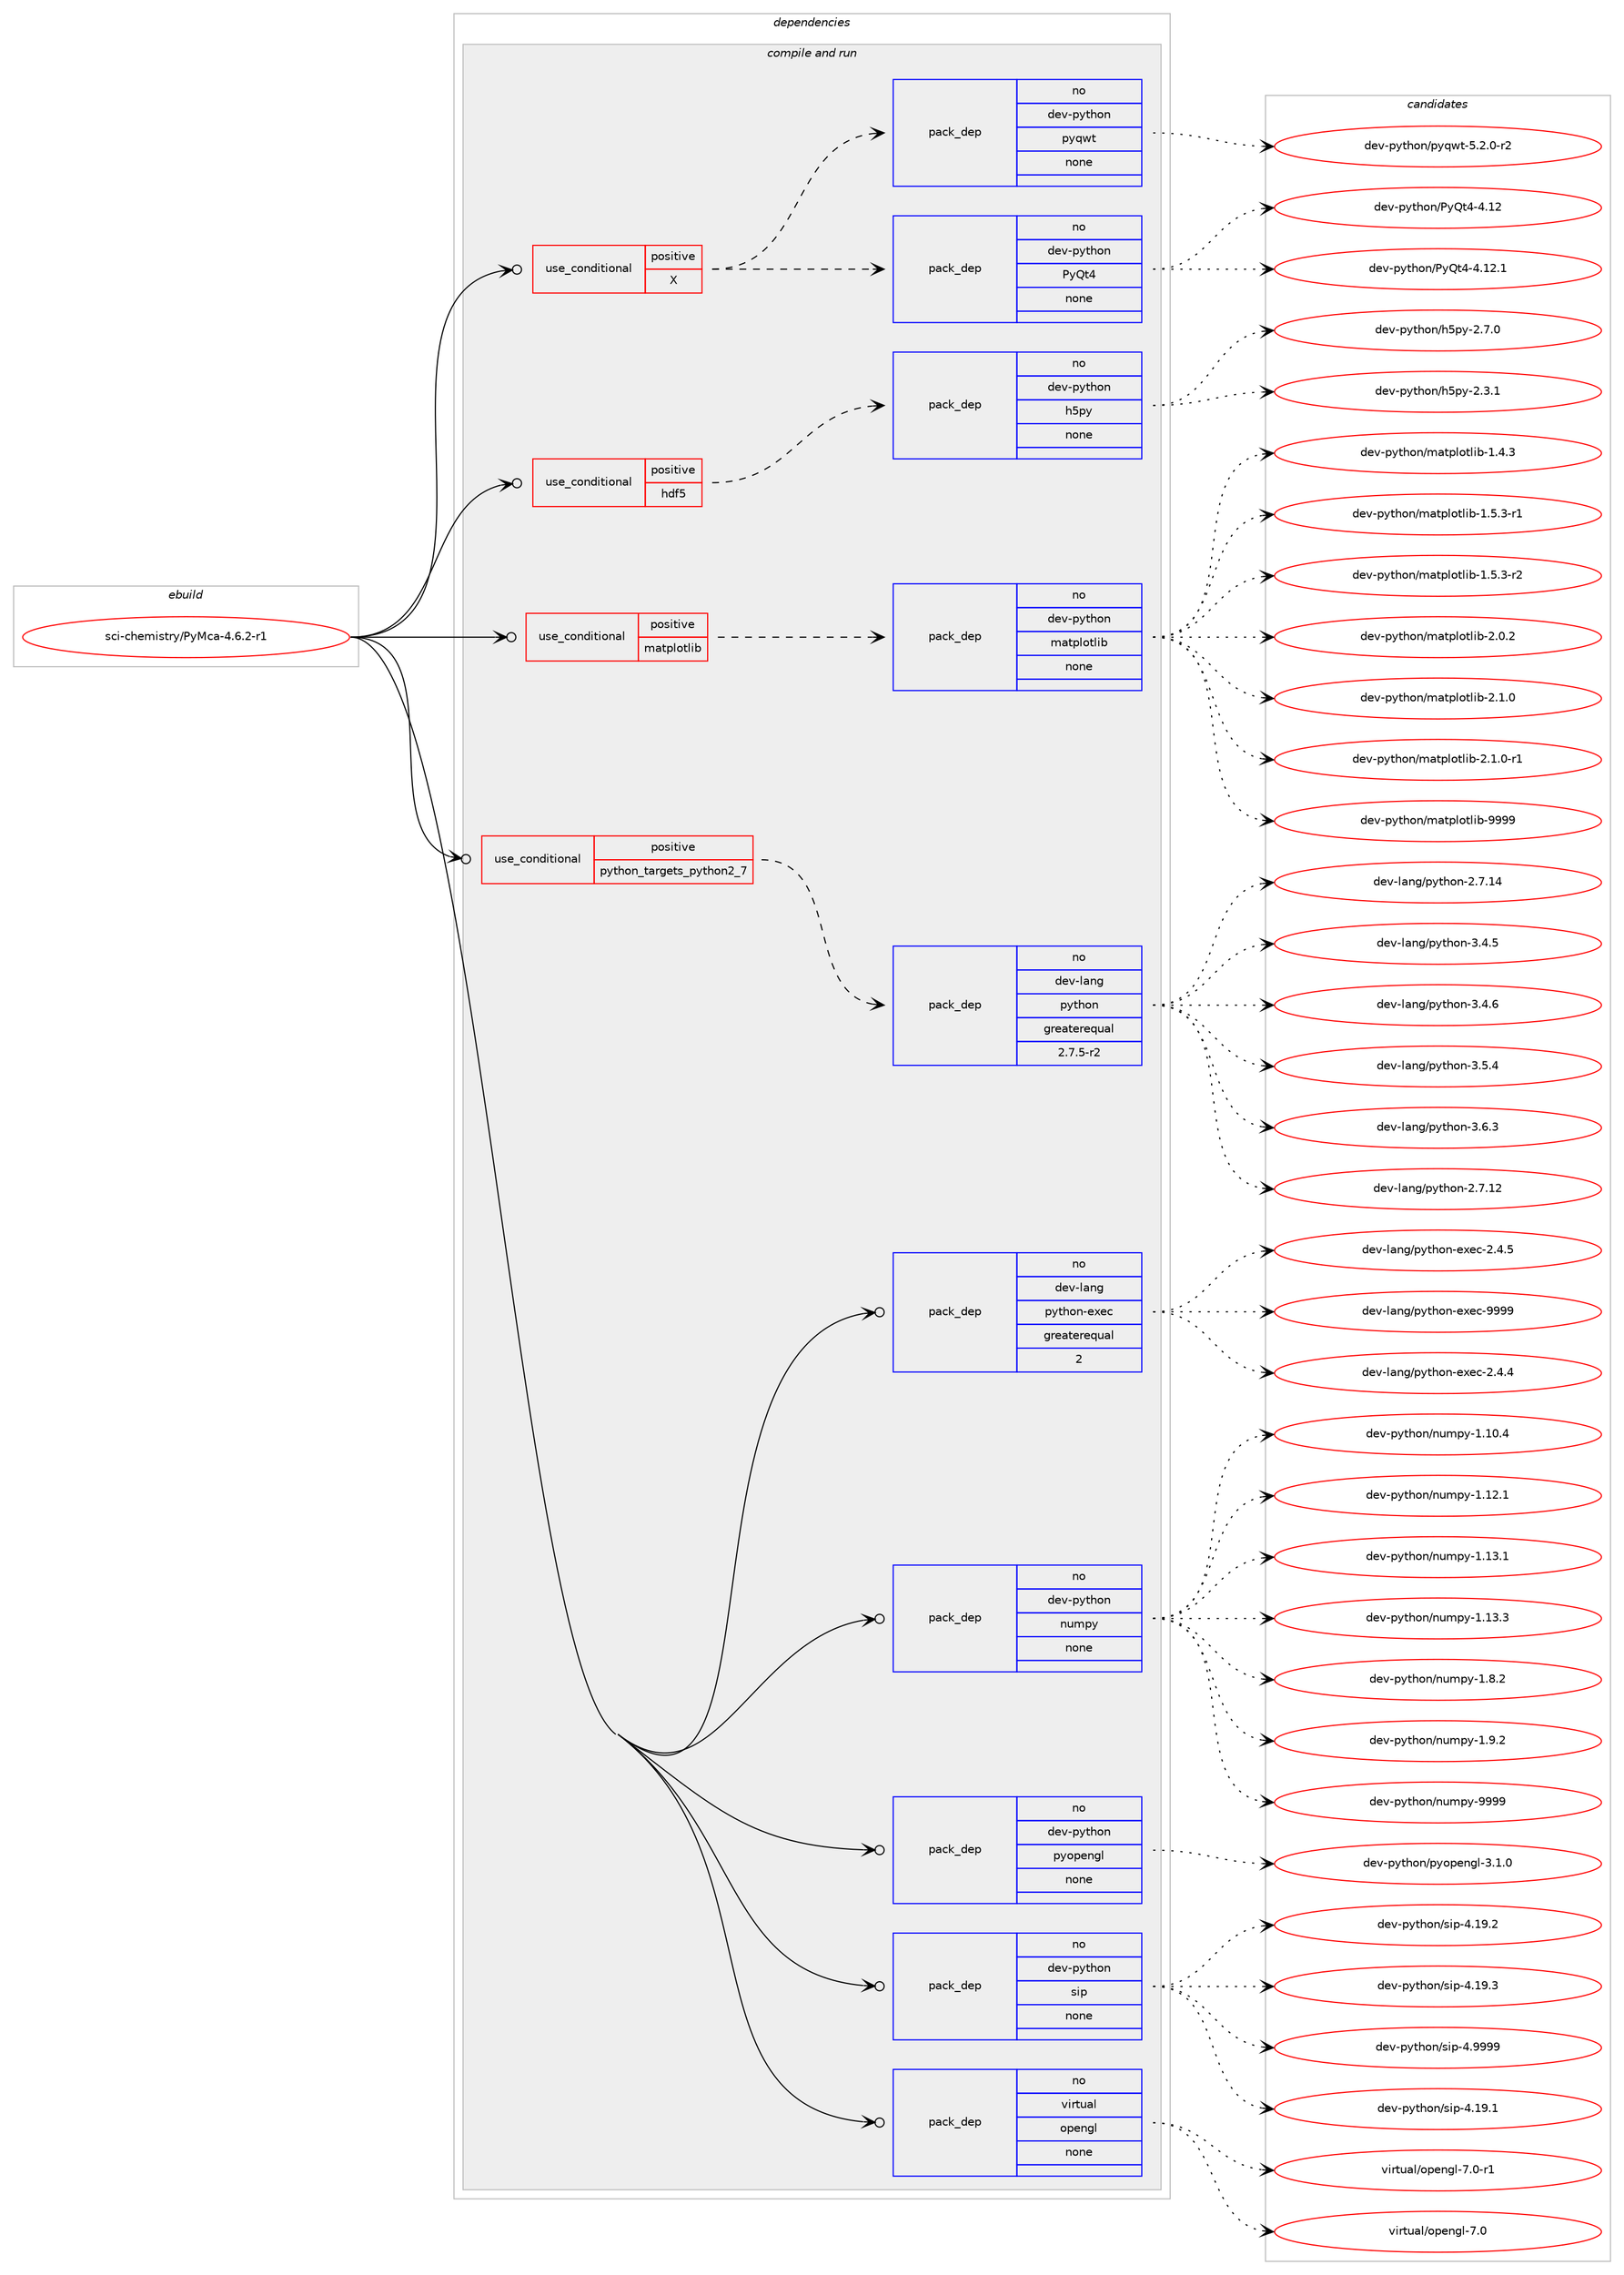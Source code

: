 digraph prolog {

# *************
# Graph options
# *************

newrank=true;
concentrate=true;
compound=true;
graph [rankdir=LR,fontname=Helvetica,fontsize=10,ranksep=1.5];#, ranksep=2.5, nodesep=0.2];
edge  [arrowhead=vee];
node  [fontname=Helvetica,fontsize=10];

# **********
# The ebuild
# **********

subgraph cluster_leftcol {
color=gray;
rank=same;
label=<<i>ebuild</i>>;
id [label="sci-chemistry/PyMca-4.6.2-r1", color=red, width=4, href="../sci-chemistry/PyMca-4.6.2-r1.svg"];
}

# ****************
# The dependencies
# ****************

subgraph cluster_midcol {
color=gray;
label=<<i>dependencies</i>>;
subgraph cluster_compile {
fillcolor="#eeeeee";
style=filled;
label=<<i>compile</i>>;
}
subgraph cluster_compileandrun {
fillcolor="#eeeeee";
style=filled;
label=<<i>compile and run</i>>;
subgraph cond109486 {
dependency445680 [label=<<TABLE BORDER="0" CELLBORDER="1" CELLSPACING="0" CELLPADDING="4"><TR><TD ROWSPAN="3" CELLPADDING="10">use_conditional</TD></TR><TR><TD>positive</TD></TR><TR><TD>X</TD></TR></TABLE>>, shape=none, color=red];
subgraph pack328446 {
dependency445681 [label=<<TABLE BORDER="0" CELLBORDER="1" CELLSPACING="0" CELLPADDING="4" WIDTH="220"><TR><TD ROWSPAN="6" CELLPADDING="30">pack_dep</TD></TR><TR><TD WIDTH="110">no</TD></TR><TR><TD>dev-python</TD></TR><TR><TD>PyQt4</TD></TR><TR><TD>none</TD></TR><TR><TD></TD></TR></TABLE>>, shape=none, color=blue];
}
dependency445680:e -> dependency445681:w [weight=20,style="dashed",arrowhead="vee"];
subgraph pack328447 {
dependency445682 [label=<<TABLE BORDER="0" CELLBORDER="1" CELLSPACING="0" CELLPADDING="4" WIDTH="220"><TR><TD ROWSPAN="6" CELLPADDING="30">pack_dep</TD></TR><TR><TD WIDTH="110">no</TD></TR><TR><TD>dev-python</TD></TR><TR><TD>pyqwt</TD></TR><TR><TD>none</TD></TR><TR><TD></TD></TR></TABLE>>, shape=none, color=blue];
}
dependency445680:e -> dependency445682:w [weight=20,style="dashed",arrowhead="vee"];
}
id:e -> dependency445680:w [weight=20,style="solid",arrowhead="odotvee"];
subgraph cond109487 {
dependency445683 [label=<<TABLE BORDER="0" CELLBORDER="1" CELLSPACING="0" CELLPADDING="4"><TR><TD ROWSPAN="3" CELLPADDING="10">use_conditional</TD></TR><TR><TD>positive</TD></TR><TR><TD>hdf5</TD></TR></TABLE>>, shape=none, color=red];
subgraph pack328448 {
dependency445684 [label=<<TABLE BORDER="0" CELLBORDER="1" CELLSPACING="0" CELLPADDING="4" WIDTH="220"><TR><TD ROWSPAN="6" CELLPADDING="30">pack_dep</TD></TR><TR><TD WIDTH="110">no</TD></TR><TR><TD>dev-python</TD></TR><TR><TD>h5py</TD></TR><TR><TD>none</TD></TR><TR><TD></TD></TR></TABLE>>, shape=none, color=blue];
}
dependency445683:e -> dependency445684:w [weight=20,style="dashed",arrowhead="vee"];
}
id:e -> dependency445683:w [weight=20,style="solid",arrowhead="odotvee"];
subgraph cond109488 {
dependency445685 [label=<<TABLE BORDER="0" CELLBORDER="1" CELLSPACING="0" CELLPADDING="4"><TR><TD ROWSPAN="3" CELLPADDING="10">use_conditional</TD></TR><TR><TD>positive</TD></TR><TR><TD>matplotlib</TD></TR></TABLE>>, shape=none, color=red];
subgraph pack328449 {
dependency445686 [label=<<TABLE BORDER="0" CELLBORDER="1" CELLSPACING="0" CELLPADDING="4" WIDTH="220"><TR><TD ROWSPAN="6" CELLPADDING="30">pack_dep</TD></TR><TR><TD WIDTH="110">no</TD></TR><TR><TD>dev-python</TD></TR><TR><TD>matplotlib</TD></TR><TR><TD>none</TD></TR><TR><TD></TD></TR></TABLE>>, shape=none, color=blue];
}
dependency445685:e -> dependency445686:w [weight=20,style="dashed",arrowhead="vee"];
}
id:e -> dependency445685:w [weight=20,style="solid",arrowhead="odotvee"];
subgraph cond109489 {
dependency445687 [label=<<TABLE BORDER="0" CELLBORDER="1" CELLSPACING="0" CELLPADDING="4"><TR><TD ROWSPAN="3" CELLPADDING="10">use_conditional</TD></TR><TR><TD>positive</TD></TR><TR><TD>python_targets_python2_7</TD></TR></TABLE>>, shape=none, color=red];
subgraph pack328450 {
dependency445688 [label=<<TABLE BORDER="0" CELLBORDER="1" CELLSPACING="0" CELLPADDING="4" WIDTH="220"><TR><TD ROWSPAN="6" CELLPADDING="30">pack_dep</TD></TR><TR><TD WIDTH="110">no</TD></TR><TR><TD>dev-lang</TD></TR><TR><TD>python</TD></TR><TR><TD>greaterequal</TD></TR><TR><TD>2.7.5-r2</TD></TR></TABLE>>, shape=none, color=blue];
}
dependency445687:e -> dependency445688:w [weight=20,style="dashed",arrowhead="vee"];
}
id:e -> dependency445687:w [weight=20,style="solid",arrowhead="odotvee"];
subgraph pack328451 {
dependency445689 [label=<<TABLE BORDER="0" CELLBORDER="1" CELLSPACING="0" CELLPADDING="4" WIDTH="220"><TR><TD ROWSPAN="6" CELLPADDING="30">pack_dep</TD></TR><TR><TD WIDTH="110">no</TD></TR><TR><TD>dev-lang</TD></TR><TR><TD>python-exec</TD></TR><TR><TD>greaterequal</TD></TR><TR><TD>2</TD></TR></TABLE>>, shape=none, color=blue];
}
id:e -> dependency445689:w [weight=20,style="solid",arrowhead="odotvee"];
subgraph pack328452 {
dependency445690 [label=<<TABLE BORDER="0" CELLBORDER="1" CELLSPACING="0" CELLPADDING="4" WIDTH="220"><TR><TD ROWSPAN="6" CELLPADDING="30">pack_dep</TD></TR><TR><TD WIDTH="110">no</TD></TR><TR><TD>dev-python</TD></TR><TR><TD>numpy</TD></TR><TR><TD>none</TD></TR><TR><TD></TD></TR></TABLE>>, shape=none, color=blue];
}
id:e -> dependency445690:w [weight=20,style="solid",arrowhead="odotvee"];
subgraph pack328453 {
dependency445691 [label=<<TABLE BORDER="0" CELLBORDER="1" CELLSPACING="0" CELLPADDING="4" WIDTH="220"><TR><TD ROWSPAN="6" CELLPADDING="30">pack_dep</TD></TR><TR><TD WIDTH="110">no</TD></TR><TR><TD>dev-python</TD></TR><TR><TD>pyopengl</TD></TR><TR><TD>none</TD></TR><TR><TD></TD></TR></TABLE>>, shape=none, color=blue];
}
id:e -> dependency445691:w [weight=20,style="solid",arrowhead="odotvee"];
subgraph pack328454 {
dependency445692 [label=<<TABLE BORDER="0" CELLBORDER="1" CELLSPACING="0" CELLPADDING="4" WIDTH="220"><TR><TD ROWSPAN="6" CELLPADDING="30">pack_dep</TD></TR><TR><TD WIDTH="110">no</TD></TR><TR><TD>dev-python</TD></TR><TR><TD>sip</TD></TR><TR><TD>none</TD></TR><TR><TD></TD></TR></TABLE>>, shape=none, color=blue];
}
id:e -> dependency445692:w [weight=20,style="solid",arrowhead="odotvee"];
subgraph pack328455 {
dependency445693 [label=<<TABLE BORDER="0" CELLBORDER="1" CELLSPACING="0" CELLPADDING="4" WIDTH="220"><TR><TD ROWSPAN="6" CELLPADDING="30">pack_dep</TD></TR><TR><TD WIDTH="110">no</TD></TR><TR><TD>virtual</TD></TR><TR><TD>opengl</TD></TR><TR><TD>none</TD></TR><TR><TD></TD></TR></TABLE>>, shape=none, color=blue];
}
id:e -> dependency445693:w [weight=20,style="solid",arrowhead="odotvee"];
}
subgraph cluster_run {
fillcolor="#eeeeee";
style=filled;
label=<<i>run</i>>;
}
}

# **************
# The candidates
# **************

subgraph cluster_choices {
rank=same;
color=gray;
label=<<i>candidates</i>>;

subgraph choice328446 {
color=black;
nodesep=1;
choice10010111845112121116104111110478012181116524552464950 [label="dev-python/PyQt4-4.12", color=red, width=4,href="../dev-python/PyQt4-4.12.svg"];
choice100101118451121211161041111104780121811165245524649504649 [label="dev-python/PyQt4-4.12.1", color=red, width=4,href="../dev-python/PyQt4-4.12.1.svg"];
dependency445681:e -> choice10010111845112121116104111110478012181116524552464950:w [style=dotted,weight="100"];
dependency445681:e -> choice100101118451121211161041111104780121811165245524649504649:w [style=dotted,weight="100"];
}
subgraph choice328447 {
color=black;
nodesep=1;
choice10010111845112121116104111110471121211131191164553465046484511450 [label="dev-python/pyqwt-5.2.0-r2", color=red, width=4,href="../dev-python/pyqwt-5.2.0-r2.svg"];
dependency445682:e -> choice10010111845112121116104111110471121211131191164553465046484511450:w [style=dotted,weight="100"];
}
subgraph choice328448 {
color=black;
nodesep=1;
choice100101118451121211161041111104710453112121455046514649 [label="dev-python/h5py-2.3.1", color=red, width=4,href="../dev-python/h5py-2.3.1.svg"];
choice100101118451121211161041111104710453112121455046554648 [label="dev-python/h5py-2.7.0", color=red, width=4,href="../dev-python/h5py-2.7.0.svg"];
dependency445684:e -> choice100101118451121211161041111104710453112121455046514649:w [style=dotted,weight="100"];
dependency445684:e -> choice100101118451121211161041111104710453112121455046554648:w [style=dotted,weight="100"];
}
subgraph choice328449 {
color=black;
nodesep=1;
choice10010111845112121116104111110471099711611210811111610810598454946524651 [label="dev-python/matplotlib-1.4.3", color=red, width=4,href="../dev-python/matplotlib-1.4.3.svg"];
choice100101118451121211161041111104710997116112108111116108105984549465346514511449 [label="dev-python/matplotlib-1.5.3-r1", color=red, width=4,href="../dev-python/matplotlib-1.5.3-r1.svg"];
choice100101118451121211161041111104710997116112108111116108105984549465346514511450 [label="dev-python/matplotlib-1.5.3-r2", color=red, width=4,href="../dev-python/matplotlib-1.5.3-r2.svg"];
choice10010111845112121116104111110471099711611210811111610810598455046484650 [label="dev-python/matplotlib-2.0.2", color=red, width=4,href="../dev-python/matplotlib-2.0.2.svg"];
choice10010111845112121116104111110471099711611210811111610810598455046494648 [label="dev-python/matplotlib-2.1.0", color=red, width=4,href="../dev-python/matplotlib-2.1.0.svg"];
choice100101118451121211161041111104710997116112108111116108105984550464946484511449 [label="dev-python/matplotlib-2.1.0-r1", color=red, width=4,href="../dev-python/matplotlib-2.1.0-r1.svg"];
choice100101118451121211161041111104710997116112108111116108105984557575757 [label="dev-python/matplotlib-9999", color=red, width=4,href="../dev-python/matplotlib-9999.svg"];
dependency445686:e -> choice10010111845112121116104111110471099711611210811111610810598454946524651:w [style=dotted,weight="100"];
dependency445686:e -> choice100101118451121211161041111104710997116112108111116108105984549465346514511449:w [style=dotted,weight="100"];
dependency445686:e -> choice100101118451121211161041111104710997116112108111116108105984549465346514511450:w [style=dotted,weight="100"];
dependency445686:e -> choice10010111845112121116104111110471099711611210811111610810598455046484650:w [style=dotted,weight="100"];
dependency445686:e -> choice10010111845112121116104111110471099711611210811111610810598455046494648:w [style=dotted,weight="100"];
dependency445686:e -> choice100101118451121211161041111104710997116112108111116108105984550464946484511449:w [style=dotted,weight="100"];
dependency445686:e -> choice100101118451121211161041111104710997116112108111116108105984557575757:w [style=dotted,weight="100"];
}
subgraph choice328450 {
color=black;
nodesep=1;
choice10010111845108971101034711212111610411111045504655464950 [label="dev-lang/python-2.7.12", color=red, width=4,href="../dev-lang/python-2.7.12.svg"];
choice10010111845108971101034711212111610411111045504655464952 [label="dev-lang/python-2.7.14", color=red, width=4,href="../dev-lang/python-2.7.14.svg"];
choice100101118451089711010347112121116104111110455146524653 [label="dev-lang/python-3.4.5", color=red, width=4,href="../dev-lang/python-3.4.5.svg"];
choice100101118451089711010347112121116104111110455146524654 [label="dev-lang/python-3.4.6", color=red, width=4,href="../dev-lang/python-3.4.6.svg"];
choice100101118451089711010347112121116104111110455146534652 [label="dev-lang/python-3.5.4", color=red, width=4,href="../dev-lang/python-3.5.4.svg"];
choice100101118451089711010347112121116104111110455146544651 [label="dev-lang/python-3.6.3", color=red, width=4,href="../dev-lang/python-3.6.3.svg"];
dependency445688:e -> choice10010111845108971101034711212111610411111045504655464950:w [style=dotted,weight="100"];
dependency445688:e -> choice10010111845108971101034711212111610411111045504655464952:w [style=dotted,weight="100"];
dependency445688:e -> choice100101118451089711010347112121116104111110455146524653:w [style=dotted,weight="100"];
dependency445688:e -> choice100101118451089711010347112121116104111110455146524654:w [style=dotted,weight="100"];
dependency445688:e -> choice100101118451089711010347112121116104111110455146534652:w [style=dotted,weight="100"];
dependency445688:e -> choice100101118451089711010347112121116104111110455146544651:w [style=dotted,weight="100"];
}
subgraph choice328451 {
color=black;
nodesep=1;
choice1001011184510897110103471121211161041111104510112010199455046524652 [label="dev-lang/python-exec-2.4.4", color=red, width=4,href="../dev-lang/python-exec-2.4.4.svg"];
choice1001011184510897110103471121211161041111104510112010199455046524653 [label="dev-lang/python-exec-2.4.5", color=red, width=4,href="../dev-lang/python-exec-2.4.5.svg"];
choice10010111845108971101034711212111610411111045101120101994557575757 [label="dev-lang/python-exec-9999", color=red, width=4,href="../dev-lang/python-exec-9999.svg"];
dependency445689:e -> choice1001011184510897110103471121211161041111104510112010199455046524652:w [style=dotted,weight="100"];
dependency445689:e -> choice1001011184510897110103471121211161041111104510112010199455046524653:w [style=dotted,weight="100"];
dependency445689:e -> choice10010111845108971101034711212111610411111045101120101994557575757:w [style=dotted,weight="100"];
}
subgraph choice328452 {
color=black;
nodesep=1;
choice100101118451121211161041111104711011710911212145494649484652 [label="dev-python/numpy-1.10.4", color=red, width=4,href="../dev-python/numpy-1.10.4.svg"];
choice100101118451121211161041111104711011710911212145494649504649 [label="dev-python/numpy-1.12.1", color=red, width=4,href="../dev-python/numpy-1.12.1.svg"];
choice100101118451121211161041111104711011710911212145494649514649 [label="dev-python/numpy-1.13.1", color=red, width=4,href="../dev-python/numpy-1.13.1.svg"];
choice100101118451121211161041111104711011710911212145494649514651 [label="dev-python/numpy-1.13.3", color=red, width=4,href="../dev-python/numpy-1.13.3.svg"];
choice1001011184511212111610411111047110117109112121454946564650 [label="dev-python/numpy-1.8.2", color=red, width=4,href="../dev-python/numpy-1.8.2.svg"];
choice1001011184511212111610411111047110117109112121454946574650 [label="dev-python/numpy-1.9.2", color=red, width=4,href="../dev-python/numpy-1.9.2.svg"];
choice10010111845112121116104111110471101171091121214557575757 [label="dev-python/numpy-9999", color=red, width=4,href="../dev-python/numpy-9999.svg"];
dependency445690:e -> choice100101118451121211161041111104711011710911212145494649484652:w [style=dotted,weight="100"];
dependency445690:e -> choice100101118451121211161041111104711011710911212145494649504649:w [style=dotted,weight="100"];
dependency445690:e -> choice100101118451121211161041111104711011710911212145494649514649:w [style=dotted,weight="100"];
dependency445690:e -> choice100101118451121211161041111104711011710911212145494649514651:w [style=dotted,weight="100"];
dependency445690:e -> choice1001011184511212111610411111047110117109112121454946564650:w [style=dotted,weight="100"];
dependency445690:e -> choice1001011184511212111610411111047110117109112121454946574650:w [style=dotted,weight="100"];
dependency445690:e -> choice10010111845112121116104111110471101171091121214557575757:w [style=dotted,weight="100"];
}
subgraph choice328453 {
color=black;
nodesep=1;
choice1001011184511212111610411111047112121111112101110103108455146494648 [label="dev-python/pyopengl-3.1.0", color=red, width=4,href="../dev-python/pyopengl-3.1.0.svg"];
dependency445691:e -> choice1001011184511212111610411111047112121111112101110103108455146494648:w [style=dotted,weight="100"];
}
subgraph choice328454 {
color=black;
nodesep=1;
choice100101118451121211161041111104711510511245524649574649 [label="dev-python/sip-4.19.1", color=red, width=4,href="../dev-python/sip-4.19.1.svg"];
choice100101118451121211161041111104711510511245524649574650 [label="dev-python/sip-4.19.2", color=red, width=4,href="../dev-python/sip-4.19.2.svg"];
choice100101118451121211161041111104711510511245524649574651 [label="dev-python/sip-4.19.3", color=red, width=4,href="../dev-python/sip-4.19.3.svg"];
choice100101118451121211161041111104711510511245524657575757 [label="dev-python/sip-4.9999", color=red, width=4,href="../dev-python/sip-4.9999.svg"];
dependency445692:e -> choice100101118451121211161041111104711510511245524649574649:w [style=dotted,weight="100"];
dependency445692:e -> choice100101118451121211161041111104711510511245524649574650:w [style=dotted,weight="100"];
dependency445692:e -> choice100101118451121211161041111104711510511245524649574651:w [style=dotted,weight="100"];
dependency445692:e -> choice100101118451121211161041111104711510511245524657575757:w [style=dotted,weight="100"];
}
subgraph choice328455 {
color=black;
nodesep=1;
choice118105114116117971084711111210111010310845554648 [label="virtual/opengl-7.0", color=red, width=4,href="../virtual/opengl-7.0.svg"];
choice1181051141161179710847111112101110103108455546484511449 [label="virtual/opengl-7.0-r1", color=red, width=4,href="../virtual/opengl-7.0-r1.svg"];
dependency445693:e -> choice118105114116117971084711111210111010310845554648:w [style=dotted,weight="100"];
dependency445693:e -> choice1181051141161179710847111112101110103108455546484511449:w [style=dotted,weight="100"];
}
}

}
